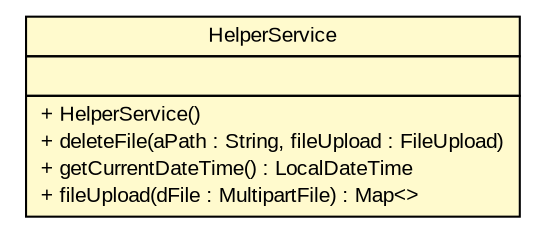 #!/usr/local/bin/dot
#
# Class diagram 
# Generated by UMLGraph version R5_6 (http://www.umlgraph.org/)
#

digraph G {
	edge [fontname="arial",fontsize=10,labelfontname="arial",labelfontsize=10];
	node [fontname="arial",fontsize=10,shape=plaintext];
	nodesep=0.25;
	ranksep=0.5;
	// de.exb.platform.cloud.fileservice.service.HelperService
	c348 [label=<<table title="de.exb.platform.cloud.fileservice.service.HelperService" border="0" cellborder="1" cellspacing="0" cellpadding="2" port="p" bgcolor="lemonChiffon" href="./HelperService.html">
		<tr><td><table border="0" cellspacing="0" cellpadding="1">
<tr><td align="center" balign="center"> HelperService </td></tr>
		</table></td></tr>
		<tr><td><table border="0" cellspacing="0" cellpadding="1">
<tr><td align="left" balign="left">  </td></tr>
		</table></td></tr>
		<tr><td><table border="0" cellspacing="0" cellpadding="1">
<tr><td align="left" balign="left"> + HelperService() </td></tr>
<tr><td align="left" balign="left"> + deleteFile(aPath : String, fileUpload : FileUpload) </td></tr>
<tr><td align="left" balign="left"> + getCurrentDateTime() : LocalDateTime </td></tr>
<tr><td align="left" balign="left"> + fileUpload(dFile : MultipartFile) : Map&lt;&gt; </td></tr>
		</table></td></tr>
		</table>>, URL="./HelperService.html", fontname="arial", fontcolor="black", fontsize=10.0];
}

